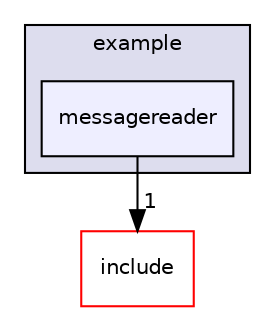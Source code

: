 digraph "build/vendor/rapidjson/src/rapidjson/example/messagereader" {
  compound=true
  node [ fontsize="10", fontname="Helvetica"];
  edge [ labelfontsize="10", labelfontname="Helvetica"];
  subgraph clusterdir_814f8d0b58d2cbbb7a64b29875efd4d1 {
    graph [ bgcolor="#ddddee", pencolor="black", label="example" fontname="Helvetica", fontsize="10", URL="dir_814f8d0b58d2cbbb7a64b29875efd4d1.html"]
  dir_a931d167fa9e382160568f095ce52f1d [shape=box, label="messagereader", style="filled", fillcolor="#eeeeff", pencolor="black", URL="dir_a931d167fa9e382160568f095ce52f1d.html"];
  }
  dir_13cda55ee060365935dd1d37eaa22914 [shape=box label="include" fillcolor="white" style="filled" color="red" URL="dir_13cda55ee060365935dd1d37eaa22914.html"];
  dir_a931d167fa9e382160568f095ce52f1d->dir_13cda55ee060365935dd1d37eaa22914 [headlabel="1", labeldistance=1.5 headhref="dir_000014_000024.html"];
}
